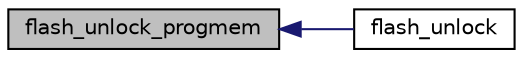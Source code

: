 digraph "flash_unlock_progmem"
{
  edge [fontname="Helvetica",fontsize="10",labelfontname="Helvetica",labelfontsize="10"];
  node [fontname="Helvetica",fontsize="10",shape=record];
  rankdir="LR";
  Node1 [label="flash_unlock_progmem",height=0.2,width=0.4,color="black", fillcolor="grey75", style="filled", fontcolor="black"];
  Node1 -> Node2 [dir="back",color="midnightblue",fontsize="10",style="solid",fontname="Helvetica"];
  Node2 [label="flash_unlock",height=0.2,width=0.4,color="black", fillcolor="white", style="filled",URL="$group__flash__file.html#ga4da79f8ffb9ed9576ca165e74f496dbe",tooltip="Unlock all segments of flash. "];
}
